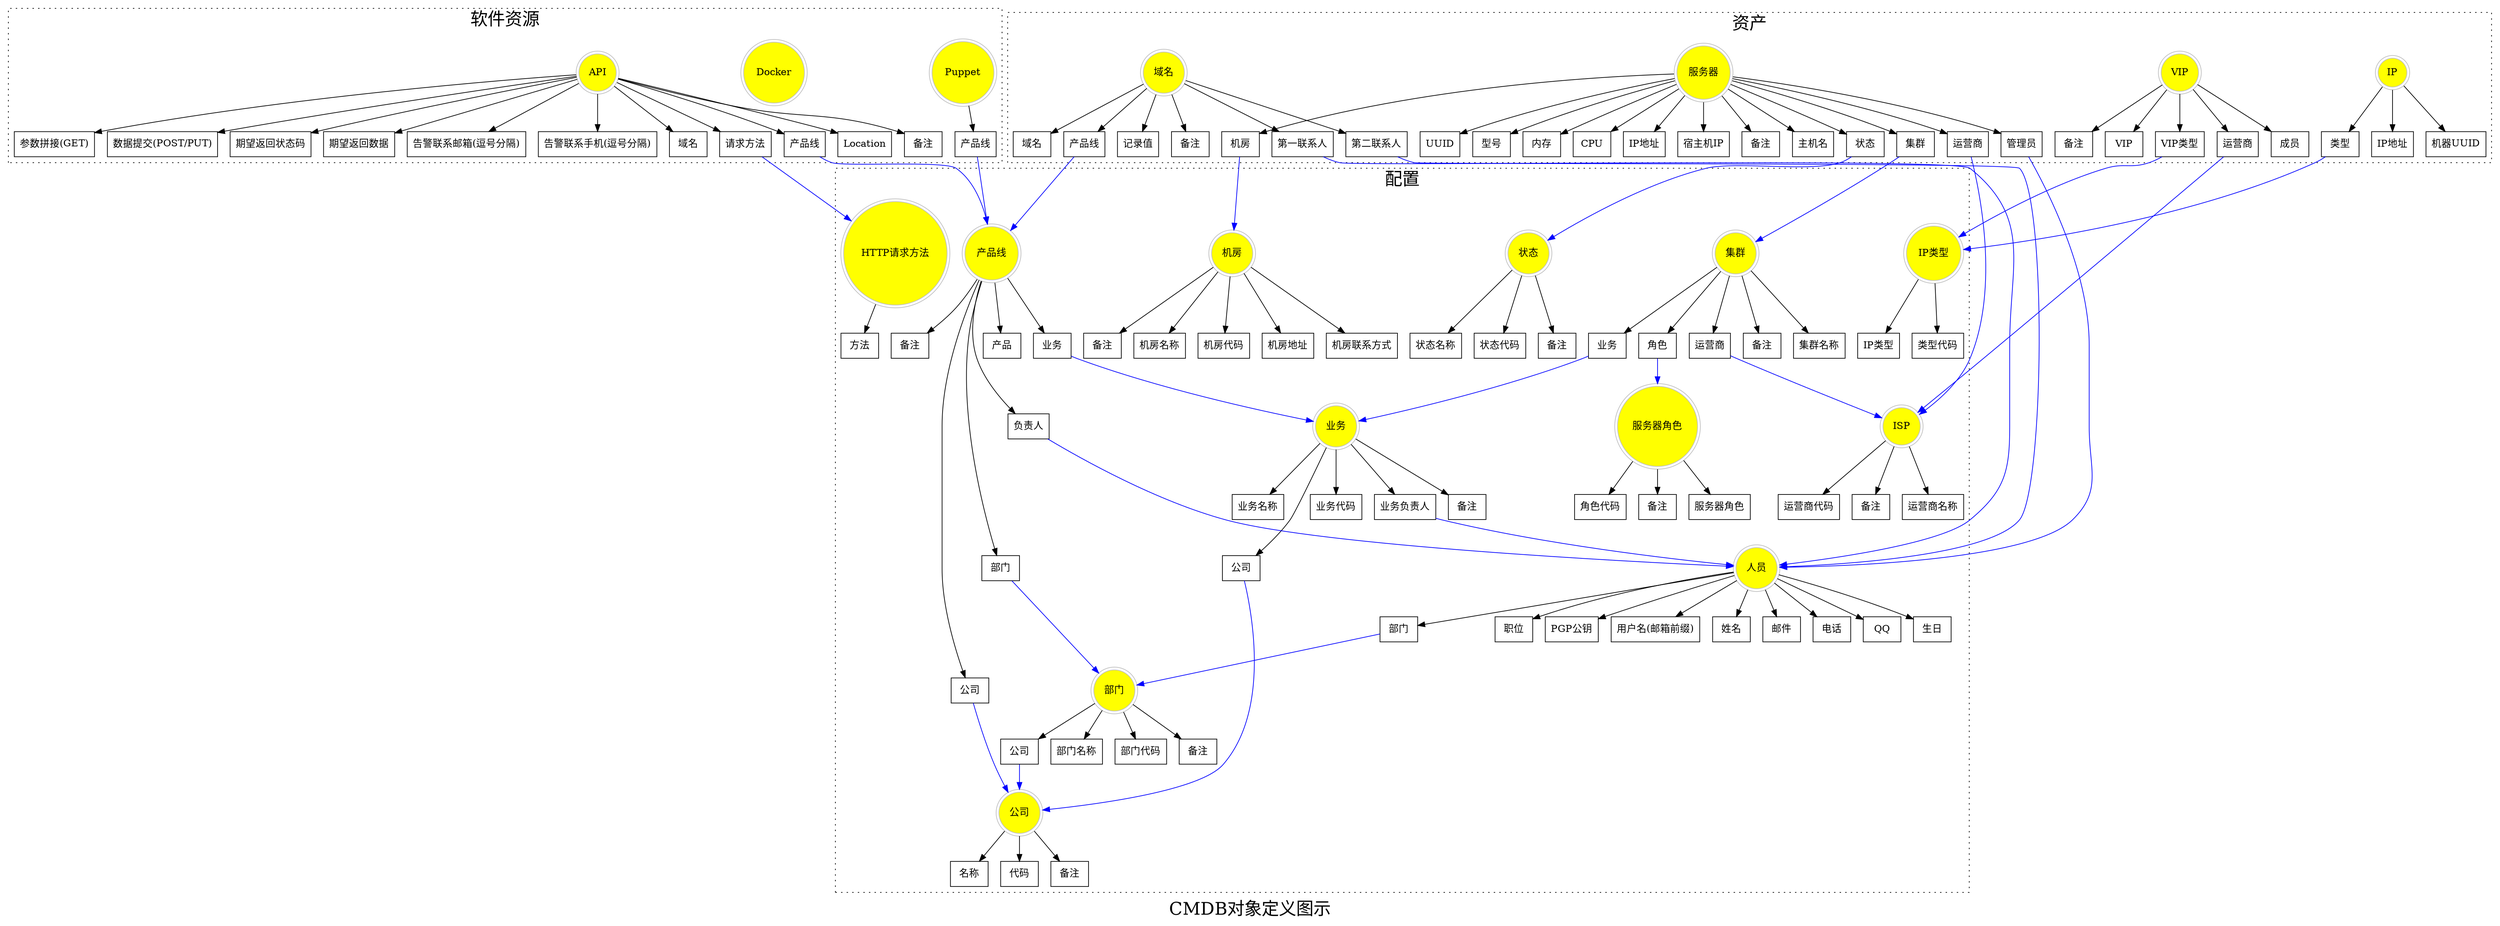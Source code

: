 digraph cmdb {
 label="CMDB对象定义图示"; 
fontsize=25;
 rankdir=TB;
    subgraph cluster_配置 {
 label="配置";
 style="dotted";

    "HTTP请求方法" [shape="doublecircle", color="gray", style="filled", fillcolor="yellow"];
        "HTTP请求方法_method" [label="方法", shape="record"];
        "HTTP请求方法" -> "HTTP请求方法_method";
    "IP类型" [shape="doublecircle", color="gray", style="filled", fillcolor="yellow"];
        "IP类型_iptype" [label="IP类型", shape="record"];
        "IP类型" -> "IP类型_iptype";
        "IP类型_code" [label="类型代码", shape="record"];
        "IP类型" -> "IP类型_code";
    "ISP" [shape="doublecircle", color="gray", style="filled", fillcolor="yellow"];
        "ISP_isp" [label="运营商名称", shape="record"];
        "ISP" -> "ISP_isp";
        "ISP_code" [label="运营商代码", shape="record"];
        "ISP" -> "ISP_code";
        "ISP_comment" [label="备注", shape="record"];
        "ISP" -> "ISP_comment";
    "部门" [shape="doublecircle", color="gray", style="filled", fillcolor="yellow"];
        "部门_corp" [label="公司", shape="record"];
        "部门" -> "部门_corp";
        "部门_corp" -> "公司" [color="blue",side="l"];
        "部门_name" [label="部门名称", shape="record"];
        "部门" -> "部门_name";
        "部门_code" [label="部门代码", shape="record"];
        "部门" -> "部门_code";
        "部门_comment" [label="备注", shape="record"];
        "部门" -> "部门_comment";
    "产品线" [shape="doublecircle", color="gray", style="filled", fillcolor="yellow"];
        "产品线_level1" [label="公司", shape="record"];
        "产品线" -> "产品线_level1";
        "产品线_level1" -> "公司" [color="blue",side="l"];
        "产品线_level2" [label="部门", shape="record"];
        "产品线" -> "产品线_level2";
        "产品线_level2" -> "部门" [color="blue",side="l"];
        "产品线_level3" [label="业务", shape="record"];
        "产品线" -> "产品线_level3";
        "产品线_level3" -> "业务" [color="blue",side="l"];
        "产品线_level4" [label="产品", shape="record"];
        "产品线" -> "产品线_level4";
        "产品线_contact" [label="负责人", shape="record"];
        "产品线" -> "产品线_contact";
        "产品线_contact" -> "人员" [color="blue",side="l"];
        "产品线_comment" [label="备注", shape="record"];
        "产品线" -> "产品线_comment";
    "服务器角色" [shape="doublecircle", color="gray", style="filled", fillcolor="yellow"];
        "服务器角色_role" [label="服务器角色", shape="record"];
        "服务器角色" -> "服务器角色_role";
        "服务器角色_code" [label="角色代码", shape="record"];
        "服务器角色" -> "服务器角色_code";
        "服务器角色_comment" [label="备注", shape="record"];
        "服务器角色" -> "服务器角色_comment";
    "公司" [shape="doublecircle", color="gray", style="filled", fillcolor="yellow"];
        "公司_name" [label="名称", shape="record"];
        "公司" -> "公司_name";
        "公司_code" [label="代码", shape="record"];
        "公司" -> "公司_code";
        "公司_comment" [label="备注", shape="record"];
        "公司" -> "公司_comment";
    "机房" [shape="doublecircle", color="gray", style="filled", fillcolor="yellow"];
        "机房_idc" [label="机房名称", shape="record"];
        "机房" -> "机房_idc";
        "机房_code" [label="机房代码", shape="record"];
        "机房" -> "机房_code";
        "机房_address" [label="机房地址", shape="record"];
        "机房" -> "机房_address";
        "机房_contact" [label="机房联系方式", shape="record"];
        "机房" -> "机房_contact";
        "机房_comment" [label="备注", shape="record"];
        "机房" -> "机房_comment";
    "集群" [shape="doublecircle", color="gray", style="filled", fillcolor="yellow"];
        "集群_name" [label="集群名称", shape="record"];
        "集群" -> "集群_name";
        "集群_business" [label="业务", shape="record"];
        "集群" -> "集群_business";
        "集群_business" -> "业务" [color="blue",side="l"];
        "集群_isp" [label="运营商", shape="record"];
        "集群" -> "集群_isp";
        "集群_isp" -> "ISP" [color="blue",side="l"];
        "集群_role" [label="角色", shape="record"];
        "集群" -> "集群_role";
        "集群_role" -> "服务器角色" [color="blue",side="l"];
        "集群_comment" [label="备注", shape="record"];
        "集群" -> "集群_comment";
    "人员" [shape="doublecircle", color="gray", style="filled", fillcolor="yellow"];
        "人员_staff" [label="用户名(邮箱前缀)", shape="record"];
        "人员" -> "人员_staff";
        "人员_name" [label="姓名", shape="record"];
        "人员" -> "人员_name";
        "人员_email" [label="邮件", shape="record"];
        "人员" -> "人员_email";
        "人员_phone" [label="电话", shape="record"];
        "人员" -> "人员_phone";
        "人员_qq" [label="QQ", shape="record"];
        "人员" -> "人员_qq";
        "人员_birth" [label="生日", shape="record"];
        "人员" -> "人员_birth";
        "人员_depart" [label="部门", shape="record"];
        "人员" -> "人员_depart";
        "人员_depart" -> "部门" [color="blue",side="l"];
        "人员_title" [label="职位", shape="record"];
        "人员" -> "人员_title";
        "人员_pgppub" [label="PGP公钥", shape="record"];
        "人员" -> "人员_pgppub";
    "业务" [shape="doublecircle", color="gray", style="filled", fillcolor="yellow"];
        "业务_name" [label="业务名称", shape="record"];
        "业务" -> "业务_name";
        "业务_code" [label="业务代码", shape="record"];
        "业务" -> "业务_code";
        "业务_corp" [label="公司", shape="record"];
        "业务" -> "业务_corp";
        "业务_corp" -> "公司" [color="blue",side="l"];
        "业务_contact" [label="业务负责人", shape="record"];
        "业务" -> "业务_contact";
        "业务_contact" -> "人员" [color="blue",side="l"];
        "业务_comment" [label="备注", shape="record"];
        "业务" -> "业务_comment";
    "状态" [shape="doublecircle", color="gray", style="filled", fillcolor="yellow"];
        "状态_status" [label="状态名称", shape="record"];
        "状态" -> "状态_status";
        "状态_code" [label="状态代码", shape="record"];
        "状态" -> "状态_code";
        "状态_comment" [label="备注", shape="record"];
        "状态" -> "状态_comment";
}
    subgraph cluster_软件资源 {
 label="软件资源";
 style="dotted";

    "API" [shape="doublecircle", color="gray", style="filled", fillcolor="yellow"];
        "API_domain" [label="域名", shape="record"];
        "API" -> "API_domain";
        "API_location" [label="Location", shape="record"];
        "API" -> "API_location";
        "API_product" [label="产品线", shape="record"];
        "API" -> "API_product";
        "API_product" -> "产品线" [color="blue",side="l"];
        "API_comment" [label="备注", shape="record"];
        "API" -> "API_comment";
        "API_method" [label="请求方法", shape="record"];
        "API" -> "API_method";
        "API_method" -> "HTTP请求方法" [color="blue",side="l"];
        "API_param" [label="参数拼接(GET)", shape="record"];
        "API" -> "API_param";
        "API_data" [label="数据提交(POST/PUT)", shape="record"];
        "API" -> "API_data";
        "API_responsecode" [label="期望返回状态码", shape="record"];
        "API" -> "API_responsecode";
        "API_responsedata" [label="期望返回数据", shape="record"];
        "API" -> "API_responsedata";
        "API_alertemail" [label="告警联系邮箱(逗号分隔)", shape="record"];
        "API" -> "API_alertemail";
        "API_alertphone" [label="告警联系手机(逗号分隔)", shape="record"];
        "API" -> "API_alertphone";
    "Docker" [shape="doublecircle", color="gray", style="filled", fillcolor="yellow"];
    "Puppet" [shape="doublecircle", color="gray", style="filled", fillcolor="yellow"];
        "Puppet_product" [label="产品线", shape="record"];
        "Puppet" -> "Puppet_product";
        "Puppet_product" -> "产品线" [color="blue",side="l"];
}
    subgraph cluster_资产 {
 label="资产";
 style="dotted";

    "IP" [shape="doublecircle", color="gray", style="filled", fillcolor="yellow"];
        "IP_ip" [label="IP地址", shape="record"];
        "IP" -> "IP_ip";
        "IP_iptype" [label="类型", shape="record"];
        "IP" -> "IP_iptype";
        "IP_iptype" -> "IP类型" [color="blue",side="l"];
        "IP_uuid" [label="机器UUID", shape="record"];
        "IP" -> "IP_uuid";
    "VIP" [shape="doublecircle", color="gray", style="filled", fillcolor="yellow"];
        "VIP_ip" [label="VIP", shape="record"];
        "VIP" -> "VIP_ip";
        "VIP_type" [label="VIP类型", shape="record"];
        "VIP" -> "VIP_type";
        "VIP_type" -> "IP类型" [color="blue",side="l"];
        "VIP_isp" [label="运营商", shape="record"];
        "VIP" -> "VIP_isp";
        "VIP_isp" -> "ISP" [color="blue",side="l"];
        "VIP_member" [label="成员", shape="record"];
        "VIP" -> "VIP_member";
        "VIP_comment" [label="备注", shape="record"];
        "VIP" -> "VIP_comment";
    "服务器" [shape="doublecircle", color="gray", style="filled", fillcolor="yellow"];
        "服务器_hostname" [label="主机名", shape="record"];
        "服务器" -> "服务器_hostname";
        "服务器_uuid" [label="UUID", shape="record"];
        "服务器" -> "服务器_uuid";
        "服务器_model" [label="型号", shape="record"];
        "服务器" -> "服务器_model";
        "服务器_mem" [label="内存", shape="record"];
        "服务器" -> "服务器_mem";
        "服务器_cpu" [label="CPU", shape="record"];
        "服务器" -> "服务器_cpu";
        "服务器_ip" [label="IP地址", shape="record"];
        "服务器" -> "服务器_ip";
        "服务器_hypervisor-ip" [label="宿主机IP", shape="record"];
        "服务器" -> "服务器_hypervisor-ip";
        "服务器_administrator" [label="管理员", shape="record"];
        "服务器" -> "服务器_administrator";
        "服务器_administrator" -> "人员" [color="blue",side="l"];
        "服务器_cluster" [label="集群", shape="record"];
        "服务器" -> "服务器_cluster";
        "服务器_cluster" -> "集群" [color="blue",side="l"];
        "服务器_status" [label="状态", shape="record"];
        "服务器" -> "服务器_status";
        "服务器_status" -> "状态" [color="blue",side="l"];
        "服务器_location" [label="机房", shape="record"];
        "服务器" -> "服务器_location";
        "服务器_location" -> "机房" [color="blue",side="l"];
        "服务器_isp" [label="运营商", shape="record"];
        "服务器" -> "服务器_isp";
        "服务器_isp" -> "ISP" [color="blue",side="l"];
        "服务器_comment" [label="备注", shape="record"];
        "服务器" -> "服务器_comment";
    "域名" [shape="doublecircle", color="gray", style="filled", fillcolor="yellow"];
        "域名_domain" [label="域名", shape="record"];
        "域名" -> "域名_domain";
        "域名_record" [label="记录值", shape="record"];
        "域名" -> "域名_record";
        "域名_contact1" [label="第一联系人", shape="record"];
        "域名" -> "域名_contact1";
        "域名_contact1" -> "人员" [color="blue",side="l"];
        "域名_contact2" [label="第二联系人", shape="record"];
        "域名" -> "域名_contact2";
        "域名_contact2" -> "人员" [color="blue",side="l"];
        "域名_product" [label="产品线", shape="record"];
        "域名" -> "域名_product";
        "域名_product" -> "产品线" [color="blue",side="l"];
        "域名_comment" [label="备注", shape="record"];
        "域名" -> "域名_comment";
}
}
